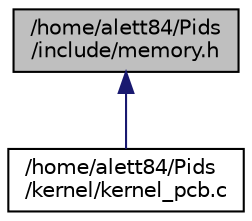 digraph "/home/alett84/Pids/include/memory.h"
{
 // LATEX_PDF_SIZE
  edge [fontname="Helvetica",fontsize="10",labelfontname="Helvetica",labelfontsize="10"];
  node [fontname="Helvetica",fontsize="10",shape=record];
  Node1 [label="/home/alett84/Pids\l/include/memory.h",height=0.2,width=0.4,color="black", fillcolor="grey75", style="filled", fontcolor="black",tooltip="MPX-specific dynamic memory functions."];
  Node1 -> Node2 [dir="back",color="midnightblue",fontsize="10",style="solid"];
  Node2 [label="/home/alett84/Pids\l/kernel/kernel_pcb.c",height=0.2,width=0.4,color="black", fillcolor="white", style="filled",URL="$kernel__pcb_8c.html",tooltip=" "];
}
